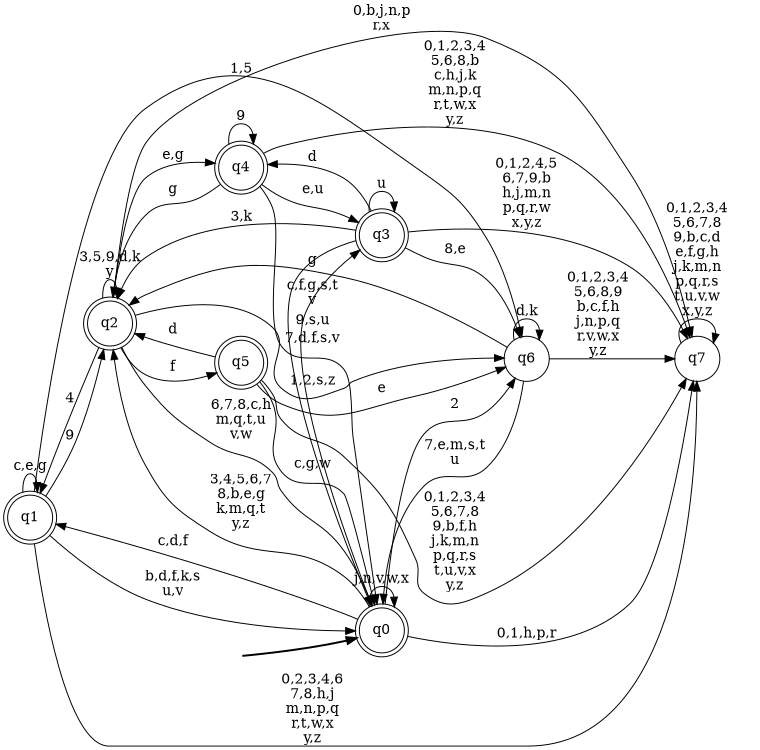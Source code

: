 digraph BlueStar {
__start0 [style = invis, shape = none, label = "", width = 0, height = 0];

rankdir=LR;
size="8,5";

s0 [style="rounded,filled", color="black", fillcolor="white" shape="doublecircle", label="q0"];
s1 [style="rounded,filled", color="black", fillcolor="white" shape="doublecircle", label="q1"];
s2 [style="rounded,filled", color="black", fillcolor="white" shape="doublecircle", label="q2"];
s3 [style="rounded,filled", color="black", fillcolor="white" shape="doublecircle", label="q3"];
s4 [style="rounded,filled", color="black", fillcolor="white" shape="doublecircle", label="q4"];
s5 [style="rounded,filled", color="black", fillcolor="white" shape="doublecircle", label="q5"];
s6 [style="filled", color="black", fillcolor="white" shape="circle", label="q6"];
s7 [style="filled", color="black", fillcolor="white" shape="circle", label="q7"];
subgraph cluster_main { 
	graph [pad=".75", ranksep="0.15", nodesep="0.15"];
	 style=invis; 
	__start0 -> s0 [penwidth=2];
}
s0 -> s0 [label="j,n,v,w,x"];
s0 -> s1 [label="c,d,f"];
s0 -> s2 [label="3,4,5,6,7\n8,b,e,g\nk,m,q,t\ny,z"];
s0 -> s3 [label="9,s,u"];
s0 -> s6 [label="2"];
s0 -> s7 [label="0,1,h,p,r"];
s1 -> s0 [label="b,d,f,k,s\nu,v"];
s1 -> s1 [label="c,e,g"];
s1 -> s2 [label="9"];
s1 -> s6 [label="1,5"];
s1 -> s7 [label="0,2,3,4,6\n7,8,h,j\nm,n,p,q\nr,t,w,x\ny,z"];
s2 -> s0 [label="6,7,8,c,h\nm,q,t,u\nv,w"];
s2 -> s1 [label="4"];
s2 -> s2 [label="3,5,9,d,k\ny"];
s2 -> s4 [label="e,g"];
s2 -> s5 [label="f"];
s2 -> s6 [label="1,2,s,z"];
s2 -> s7 [label="0,b,j,n,p\nr,x"];
s3 -> s0 [label="c,f,g,s,t\nv"];
s3 -> s2 [label="3,k"];
s3 -> s3 [label="u"];
s3 -> s4 [label="d"];
s3 -> s6 [label="8,e"];
s3 -> s7 [label="0,1,2,4,5\n6,7,9,b\nh,j,m,n\np,q,r,w\nx,y,z"];
s4 -> s0 [label="7,d,f,s,v"];
s4 -> s2 [label="g"];
s4 -> s3 [label="e,u"];
s4 -> s4 [label="9"];
s4 -> s7 [label="0,1,2,3,4\n5,6,8,b\nc,h,j,k\nm,n,p,q\nr,t,w,x\ny,z"];
s5 -> s0 [label="c,g,w"];
s5 -> s2 [label="d"];
s5 -> s6 [label="e"];
s5 -> s7 [label="0,1,2,3,4\n5,6,7,8\n9,b,f,h\nj,k,m,n\np,q,r,s\nt,u,v,x\ny,z"];
s6 -> s0 [label="7,e,m,s,t\nu"];
s6 -> s2 [label="g"];
s6 -> s6 [label="d,k"];
s6 -> s7 [label="0,1,2,3,4\n5,6,8,9\nb,c,f,h\nj,n,p,q\nr,v,w,x\ny,z"];
s7 -> s7 [label="0,1,2,3,4\n5,6,7,8\n9,b,c,d\ne,f,g,h\nj,k,m,n\np,q,r,s\nt,u,v,w\nx,y,z"];

}